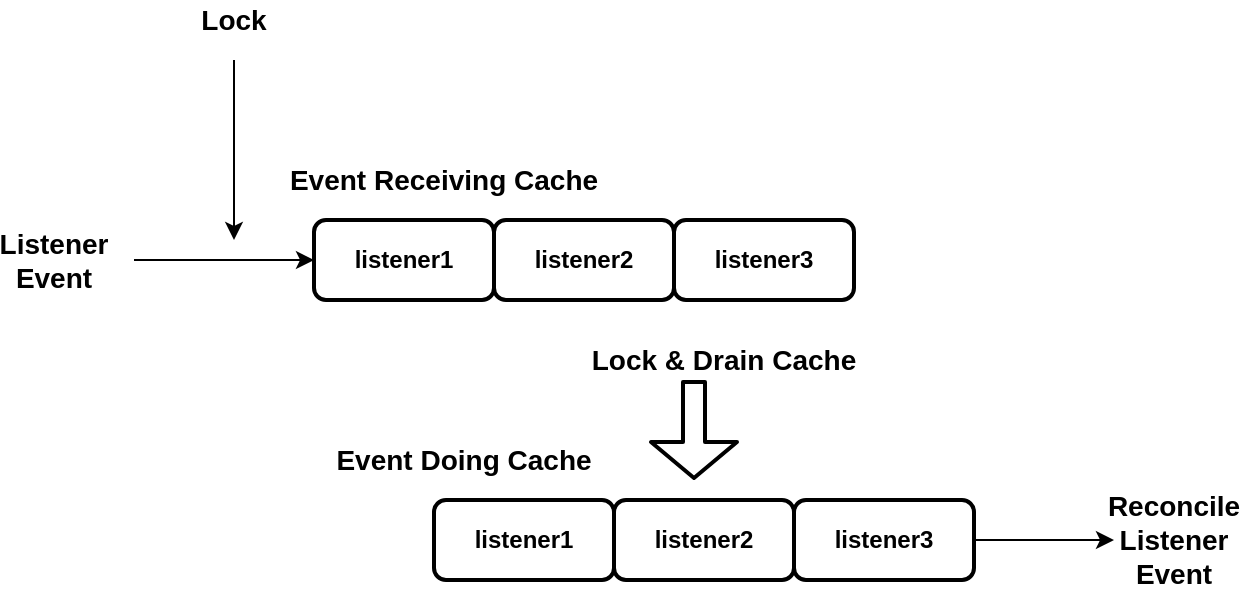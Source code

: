 <mxfile version="13.6.2" type="device"><diagram id="Smwln04nOdzFtBB0ICNr" name="Page-1"><mxGraphModel dx="1913" dy="823" grid="1" gridSize="10" guides="1" tooltips="1" connect="1" arrows="1" fold="1" page="1" pageScale="1" pageWidth="827" pageHeight="1169" math="0" shadow="0"><root><mxCell id="0"/><mxCell id="1" parent="0"/><mxCell id="wuwbTMI61X3P9vxArzpo-1" value="listener1" style="rounded=1;whiteSpace=wrap;html=1;fontStyle=1;strokeWidth=2;" vertex="1" parent="1"><mxGeometry x="80" y="240" width="90" height="40" as="geometry"/></mxCell><mxCell id="wuwbTMI61X3P9vxArzpo-2" value="listener2" style="rounded=1;whiteSpace=wrap;html=1;fontStyle=1;strokeWidth=2;" vertex="1" parent="1"><mxGeometry x="170" y="240" width="90" height="40" as="geometry"/></mxCell><mxCell id="wuwbTMI61X3P9vxArzpo-3" value="listener3" style="rounded=1;whiteSpace=wrap;html=1;fontStyle=1;strokeWidth=2;" vertex="1" parent="1"><mxGeometry x="260" y="240" width="90" height="40" as="geometry"/></mxCell><mxCell id="wuwbTMI61X3P9vxArzpo-5" value="&lt;span style=&quot;font-weight: 700&quot;&gt;listener1&lt;/span&gt;" style="rounded=1;whiteSpace=wrap;html=1;strokeWidth=2;" vertex="1" parent="1"><mxGeometry x="140" y="380" width="90" height="40" as="geometry"/></mxCell><mxCell id="wuwbTMI61X3P9vxArzpo-6" value="&lt;span style=&quot;font-weight: 700&quot;&gt;listener2&lt;/span&gt;" style="rounded=1;whiteSpace=wrap;html=1;strokeWidth=2;" vertex="1" parent="1"><mxGeometry x="230" y="380" width="90" height="40" as="geometry"/></mxCell><mxCell id="wuwbTMI61X3P9vxArzpo-7" value="&lt;span style=&quot;font-weight: 700&quot;&gt;listener3&lt;/span&gt;" style="rounded=1;whiteSpace=wrap;html=1;strokeWidth=2;" vertex="1" parent="1"><mxGeometry x="320" y="380" width="90" height="40" as="geometry"/></mxCell><mxCell id="wuwbTMI61X3P9vxArzpo-9" value="Event Receiving Cache" style="text;html=1;strokeColor=none;fillColor=none;align=center;verticalAlign=middle;whiteSpace=wrap;rounded=0;fontSize=14;fontStyle=1" vertex="1" parent="1"><mxGeometry x="60" y="210" width="170" height="20" as="geometry"/></mxCell><mxCell id="wuwbTMI61X3P9vxArzpo-10" value="Event Doing Cache" style="text;html=1;strokeColor=none;fillColor=none;align=center;verticalAlign=middle;whiteSpace=wrap;rounded=0;fontSize=14;fontStyle=1" vertex="1" parent="1"><mxGeometry x="90" y="350" width="130" height="20" as="geometry"/></mxCell><mxCell id="wuwbTMI61X3P9vxArzpo-11" value="" style="endArrow=classic;html=1;fontSize=14;" edge="1" parent="1"><mxGeometry width="50" height="50" relative="1" as="geometry"><mxPoint x="-10" y="260" as="sourcePoint"/><mxPoint x="80" y="260" as="targetPoint"/></mxGeometry></mxCell><mxCell id="wuwbTMI61X3P9vxArzpo-12" value="Listener Event" style="text;html=1;strokeColor=none;fillColor=none;align=center;verticalAlign=middle;whiteSpace=wrap;rounded=0;fontSize=14;fontStyle=1" vertex="1" parent="1"><mxGeometry x="-70" y="250" width="40" height="20" as="geometry"/></mxCell><mxCell id="wuwbTMI61X3P9vxArzpo-14" value="" style="endArrow=classic;html=1;fontSize=14;" edge="1" parent="1"><mxGeometry width="50" height="50" relative="1" as="geometry"><mxPoint x="40" y="160" as="sourcePoint"/><mxPoint x="40" y="250" as="targetPoint"/></mxGeometry></mxCell><mxCell id="wuwbTMI61X3P9vxArzpo-15" value="Lock" style="text;html=1;strokeColor=none;fillColor=none;align=center;verticalAlign=middle;whiteSpace=wrap;rounded=0;fontSize=14;fontStyle=1" vertex="1" parent="1"><mxGeometry x="20" y="130" width="40" height="20" as="geometry"/></mxCell><mxCell id="wuwbTMI61X3P9vxArzpo-17" value="" style="endArrow=classic;html=1;fontSize=14;exitX=1;exitY=0.5;exitDx=0;exitDy=0;" edge="1" parent="1" source="wuwbTMI61X3P9vxArzpo-7"><mxGeometry width="50" height="50" relative="1" as="geometry"><mxPoint x="550" y="430" as="sourcePoint"/><mxPoint x="480" y="400" as="targetPoint"/></mxGeometry></mxCell><mxCell id="wuwbTMI61X3P9vxArzpo-18" value="Reconcile&lt;br&gt;Listener Event" style="text;html=1;strokeColor=none;fillColor=none;align=center;verticalAlign=middle;whiteSpace=wrap;rounded=0;fontSize=14;fontStyle=1" vertex="1" parent="1"><mxGeometry x="490" y="390" width="40" height="20" as="geometry"/></mxCell><mxCell id="wuwbTMI61X3P9vxArzpo-19" value="" style="shape=flexArrow;endArrow=classic;html=1;fontSize=14;endWidth=30;endSize=5.33;strokeWidth=2;" edge="1" parent="1"><mxGeometry width="50" height="50" relative="1" as="geometry"><mxPoint x="270" y="320" as="sourcePoint"/><mxPoint x="270" y="370" as="targetPoint"/></mxGeometry></mxCell><mxCell id="wuwbTMI61X3P9vxArzpo-20" value="Lock &amp;amp; Drain Cache" style="text;html=1;strokeColor=none;fillColor=none;align=center;verticalAlign=middle;whiteSpace=wrap;rounded=0;fontSize=14;fontStyle=1" vertex="1" parent="1"><mxGeometry x="210" y="300" width="150" height="20" as="geometry"/></mxCell></root></mxGraphModel></diagram></mxfile>